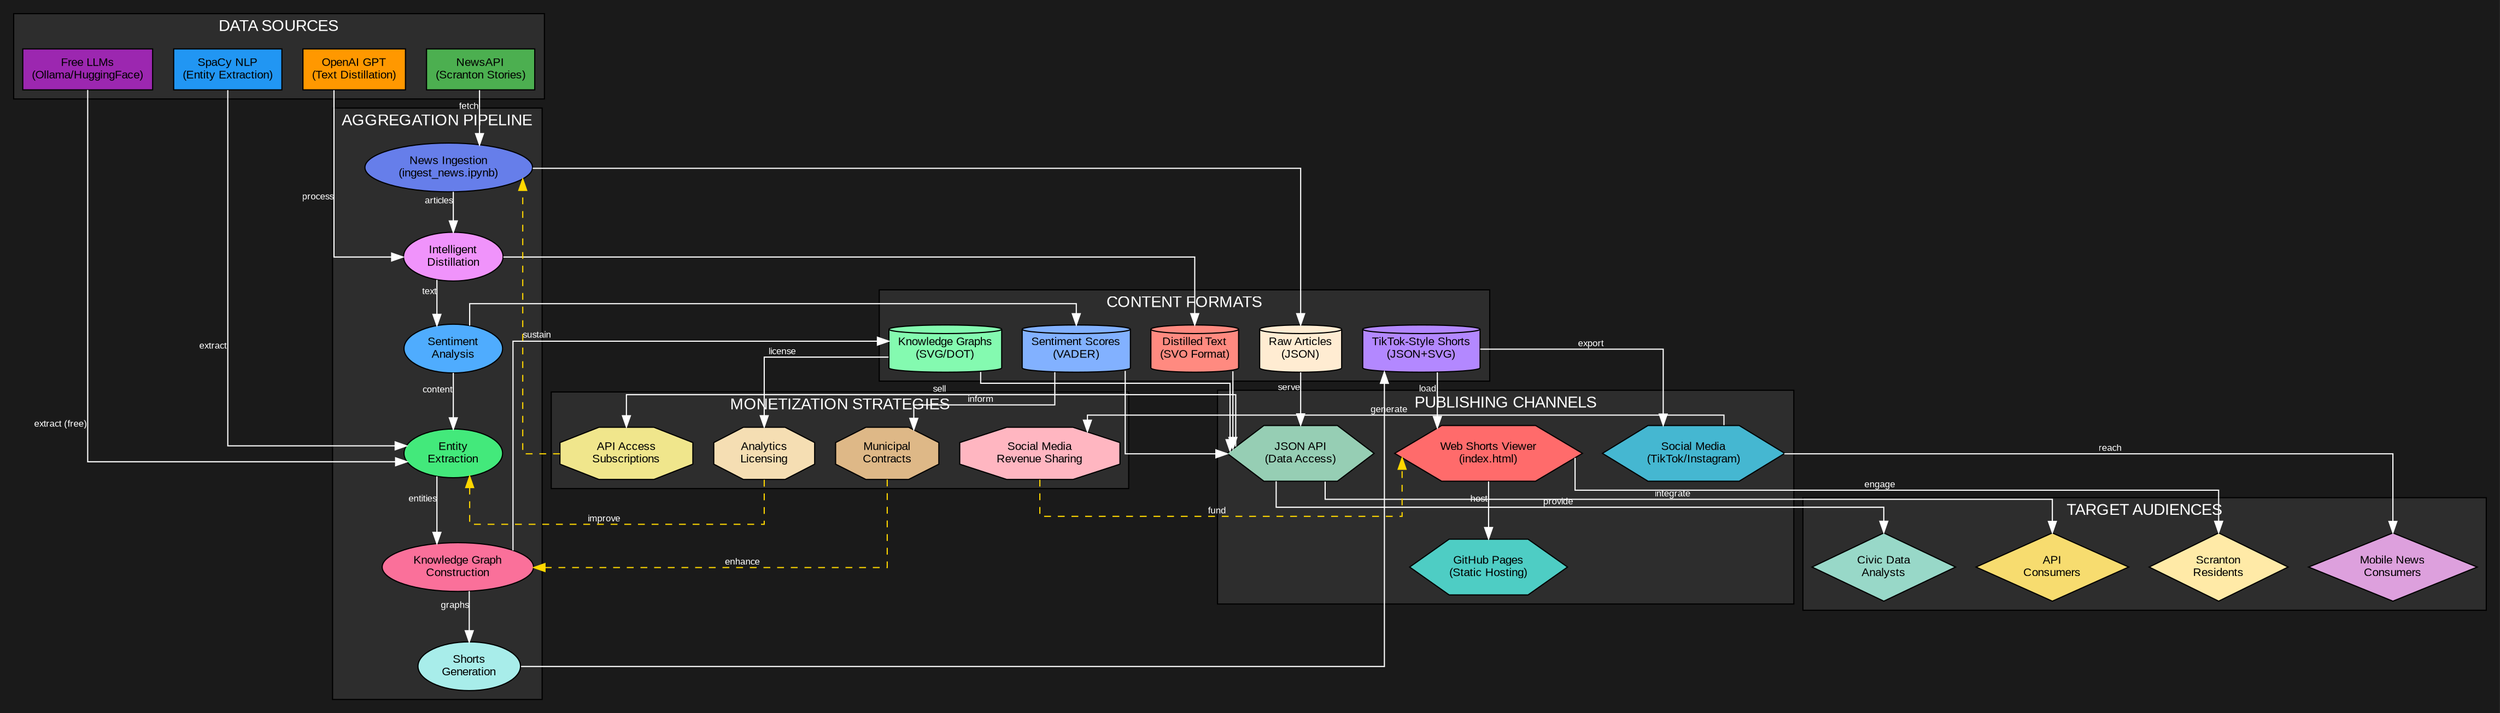 digraph ScrantennaArchitecture {
    rankdir=TB;
    splines=ortho;
    bgcolor="#1a1a1a";
    fontname="Arial";
    fontcolor="white";
    
    // Node styling
    node [fontname="Arial", fontsize=10, style=filled];
    edge [fontname="Arial", fontsize=8, color="white", fontcolor="white"];
    
    // Sources
    subgraph cluster_sources {
        label="DATA SOURCES";
        style=filled;
        fillcolor="#2d2d2d";
        fontcolor="white";
        
        newsapi [label="NewsAPI\n(Scranton Stories)", shape=box, fillcolor="#4CAF50"];
        openai [label="OpenAI GPT\n(Text Distillation)", shape=box, fillcolor="#FF9800"];
        free_llm [label="Free LLMs\n(Ollama/HuggingFace)", shape=box, fillcolor="#9C27B0"];
        spacy [label="SpaCy NLP\n(Entity Extraction)", shape=box, fillcolor="#2196F3"];
    }
    
    // Aggregation Pipeline
    subgraph cluster_aggregation {
        label="AGGREGATION PIPELINE";
        style=filled;
        fillcolor="#2d2d2d";
        fontcolor="white";
        
        ingest [label="News Ingestion\n(ingest_news.ipynb)", shape=ellipse, fillcolor="#667eea"];
        distill [label="Intelligent\nDistillation", shape=ellipse, fillcolor="#f093fb"];
        sentiment [label="Sentiment\nAnalysis", shape=ellipse, fillcolor="#4facfe"];
        entities [label="Entity\nExtraction", shape=ellipse, fillcolor="#43e97b"];
        knowledge [label="Knowledge Graph\nConstruction", shape=ellipse, fillcolor="#fa709a"];
        shorts [label="Shorts\nGeneration", shape=ellipse, fillcolor="#a8edea"];
    }
    
    // Processing Outputs
    subgraph cluster_outputs {
        label="CONTENT FORMATS";
        style=filled;
        fillcolor="#2d2d2d";
        fontcolor="white";
        
        raw_news [label="Raw Articles\n(JSON)", shape=cylinder, fillcolor="#ffecd2"];
        distilled_text [label="Distilled Text\n(SVO Format)", shape=cylinder, fillcolor="#ff8a80"];
        sentiment_data [label="Sentiment Scores\n(VADER)", shape=cylinder, fillcolor="#82b1ff"];
        graph_viz [label="Knowledge Graphs\n(SVG/DOT)", shape=cylinder, fillcolor="#84fab0"];
        shorts_data [label="TikTok-Style Shorts\n(JSON+SVG)", shape=cylinder, fillcolor="#b388ff"];
    }
    
    // Publishing Channels
    subgraph cluster_publishing {
        label="PUBLISHING CHANNELS";
        style=filled;
        fillcolor="#2d2d2d";
        fontcolor="white";
        
        web_viewer [label="Web Shorts Viewer\n(index.html)", shape=hexagon, fillcolor="#FF6B6B"];
        github_pages [label="GitHub Pages\n(Static Hosting)", shape=hexagon, fillcolor="#4ECDC4"];
        social_export [label="Social Media\n(TikTok/Instagram)", shape=hexagon, fillcolor="#45B7D1"];
        api_endpoint [label="JSON API\n(Data Access)", shape=hexagon, fillcolor="#96CEB4"];
    }
    
    // Audiences
    subgraph cluster_audiences {
        label="TARGET AUDIENCES";
        style=filled;
        fillcolor="#2d2d2d";
        fontcolor="white";
        
        local_residents [label="Scranton\nResidents", shape=diamond, fillcolor="#FFEAA7"];
        news_consumers [label="Mobile News\nConsumers", shape=diamond, fillcolor="#DDA0DD"];
        data_analysts [label="Civic Data\nAnalysts", shape=diamond, fillcolor="#98D8C8"];
        developers [label="API\nConsumers", shape=diamond, fillcolor="#F7DC6F"];
    }
    
    // Monetization Streams
    subgraph cluster_monetization {
        label="MONETIZATION STRATEGIES";
        style=filled;
        fillcolor="#2d2d2d";
        fontcolor="white";
        
        social_revenue [label="Social Media\nRevenue Sharing", shape=octagon, fillcolor="#FFB6C1"];
        api_subscriptions [label="API Access\nSubscriptions", shape=octagon, fillcolor="#F0E68C"];
        civic_contracts [label="Municipal\nContracts", shape=octagon, fillcolor="#DEB887"];
        analytics_licensing [label="Analytics\nLicensing", shape=octagon, fillcolor="#F5DEB3"];
    }
    
    // Data Flow Connections
    newsapi -> ingest [xlabel="fetch"];
    openai -> distill [xlabel="process"];
    free_llm -> entities [xlabel="extract (free)"];
    spacy -> entities [xlabel="extract"];
    
    ingest -> distill [xlabel="articles"];
    distill -> sentiment [xlabel="text"];
    sentiment -> entities [xlabel="content"];
    entities -> knowledge [xlabel="entities"];
    knowledge -> shorts [xlabel="graphs"];
    
    ingest -> raw_news;
    distill -> distilled_text;
    sentiment -> sentiment_data;
    knowledge -> graph_viz;
    shorts -> shorts_data;
    
    // Publishing Flow
    shorts_data -> web_viewer [xlabel="load"];
    web_viewer -> github_pages [xlabel="host"];
    shorts_data -> social_export [xlabel="export"];
    raw_news -> api_endpoint [xlabel="serve"];
    distilled_text -> api_endpoint;
    sentiment_data -> api_endpoint;
    graph_viz -> api_endpoint;
    
    // Audience Targeting
    web_viewer -> local_residents [xlabel="engage"];
    social_export -> news_consumers [xlabel="reach"];
    api_endpoint -> data_analysts [xlabel="provide"];
    api_endpoint -> developers [xlabel="integrate"];
    
    // Monetization Flow
    social_export -> social_revenue [xlabel="generate"];
    api_endpoint -> api_subscriptions [xlabel="sell"];
    sentiment_data -> civic_contracts [xlabel="inform"];
    graph_viz -> analytics_licensing [xlabel="license"];
    
    // Cross-connections for revenue flow
    social_revenue -> web_viewer [xlabel="fund", style=dashed, color="#FFD700"];
    api_subscriptions -> ingest [xlabel="sustain", style=dashed, color="#FFD700"];
    civic_contracts -> knowledge [xlabel="enhance", style=dashed, color="#FFD700"];
    analytics_licensing -> entities [xlabel="improve", style=dashed, color="#FFD700"];
}